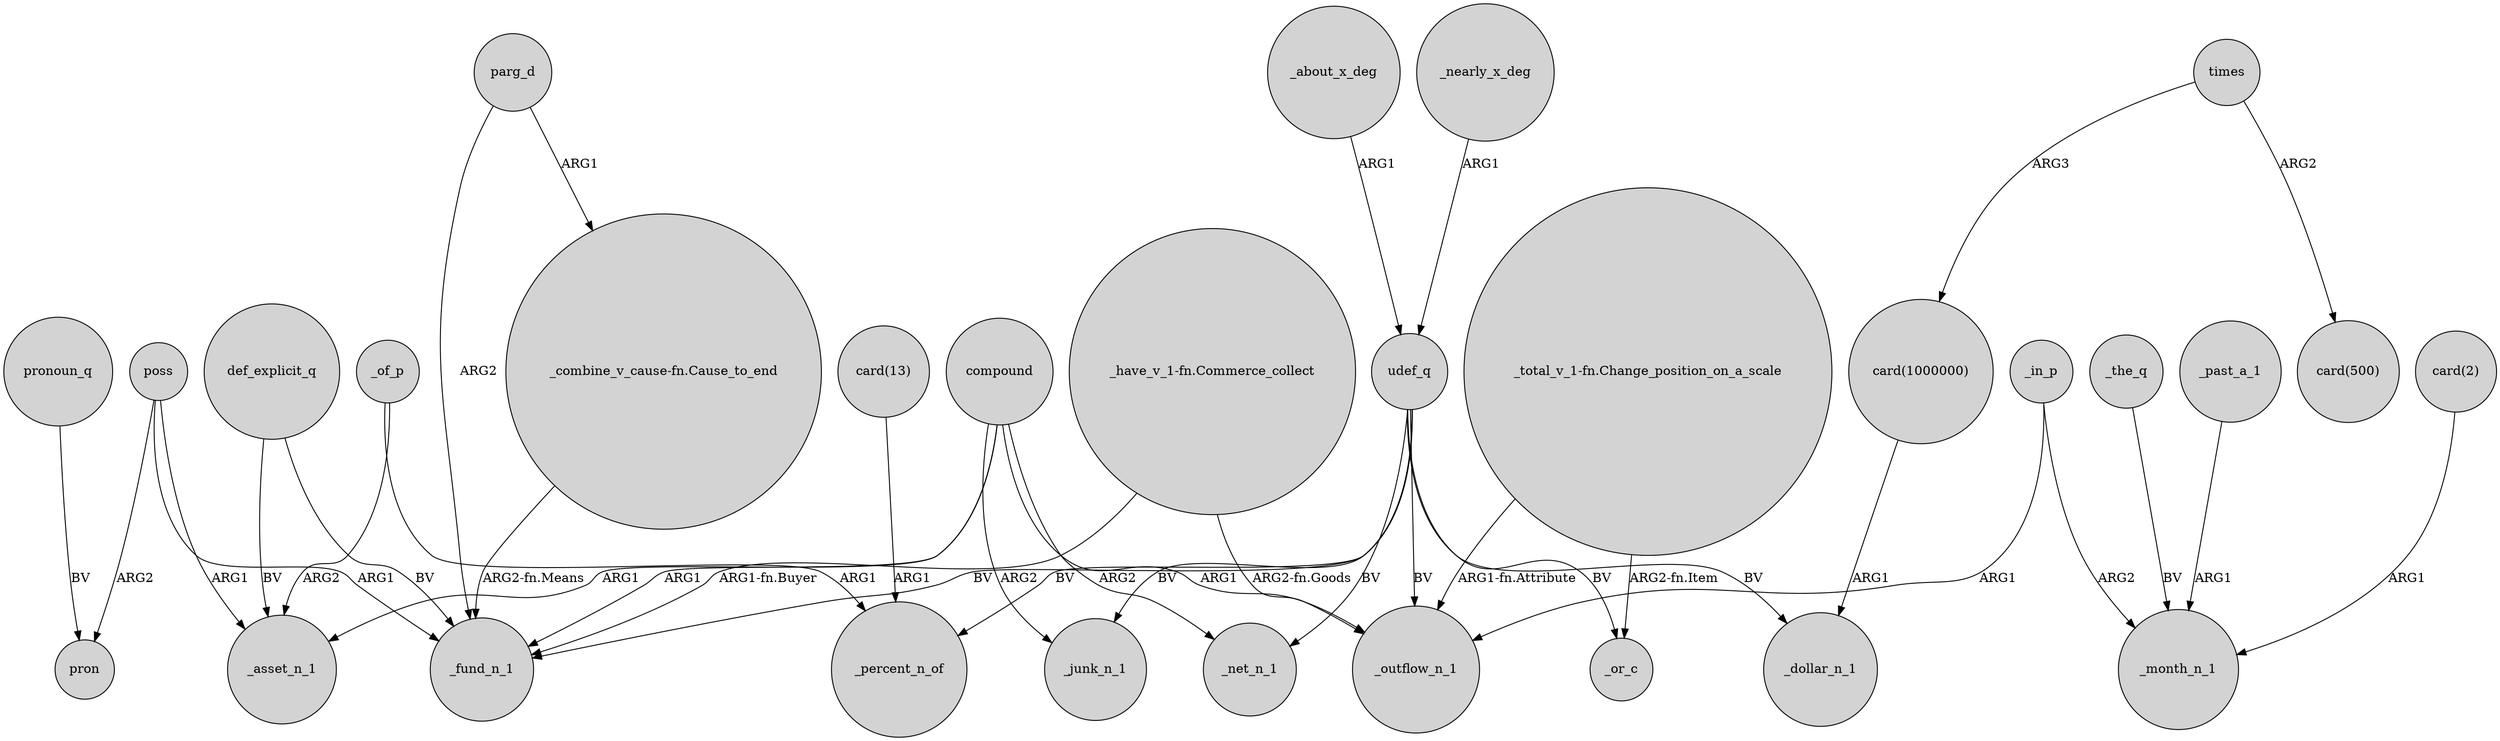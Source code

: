digraph {
	node [shape=circle style=filled]
	parg_d -> "_combine_v_cause-fn.Cause_to_end" [label=ARG1]
	def_explicit_q -> _fund_n_1 [label=BV]
	compound -> _net_n_1 [label=ARG2]
	def_explicit_q -> _asset_n_1 [label=BV]
	_the_q -> _month_n_1 [label=BV]
	udef_q -> _fund_n_1 [label=BV]
	_in_p -> _outflow_n_1 [label=ARG1]
	"_combine_v_cause-fn.Cause_to_end" -> _fund_n_1 [label="ARG2-fn.Means"]
	poss -> _fund_n_1 [label=ARG1]
	compound -> _outflow_n_1 [label=ARG1]
	times -> "card(1000000)" [label=ARG3]
	compound -> _junk_n_1 [label=ARG2]
	_past_a_1 -> _month_n_1 [label=ARG1]
	"_have_v_1-fn.Commerce_collect" -> _outflow_n_1 [label="ARG2-fn.Goods"]
	_of_p -> _percent_n_of [label=ARG1]
	"_have_v_1-fn.Commerce_collect" -> _fund_n_1 [label="ARG1-fn.Buyer"]
	"card(2)" -> _month_n_1 [label=ARG1]
	poss -> _asset_n_1 [label=ARG1]
	udef_q -> _or_c [label=BV]
	_about_x_deg -> udef_q [label=ARG1]
	pronoun_q -> pron [label=BV]
	poss -> pron [label=ARG2]
	parg_d -> _fund_n_1 [label=ARG2]
	"card(13)" -> _percent_n_of [label=ARG1]
	udef_q -> _percent_n_of [label=BV]
	udef_q -> _net_n_1 [label=BV]
	_in_p -> _month_n_1 [label=ARG2]
	udef_q -> _dollar_n_1 [label=BV]
	"card(1000000)" -> _dollar_n_1 [label=ARG1]
	"_total_v_1-fn.Change_position_on_a_scale" -> _or_c [label="ARG2-fn.Item"]
	"_total_v_1-fn.Change_position_on_a_scale" -> _outflow_n_1 [label="ARG1-fn.Attribute"]
	compound -> _asset_n_1 [label=ARG1]
	udef_q -> _junk_n_1 [label=BV]
	times -> "card(500)" [label=ARG2]
	_of_p -> _asset_n_1 [label=ARG2]
	_nearly_x_deg -> udef_q [label=ARG1]
	compound -> _fund_n_1 [label=ARG1]
	udef_q -> _outflow_n_1 [label=BV]
}
